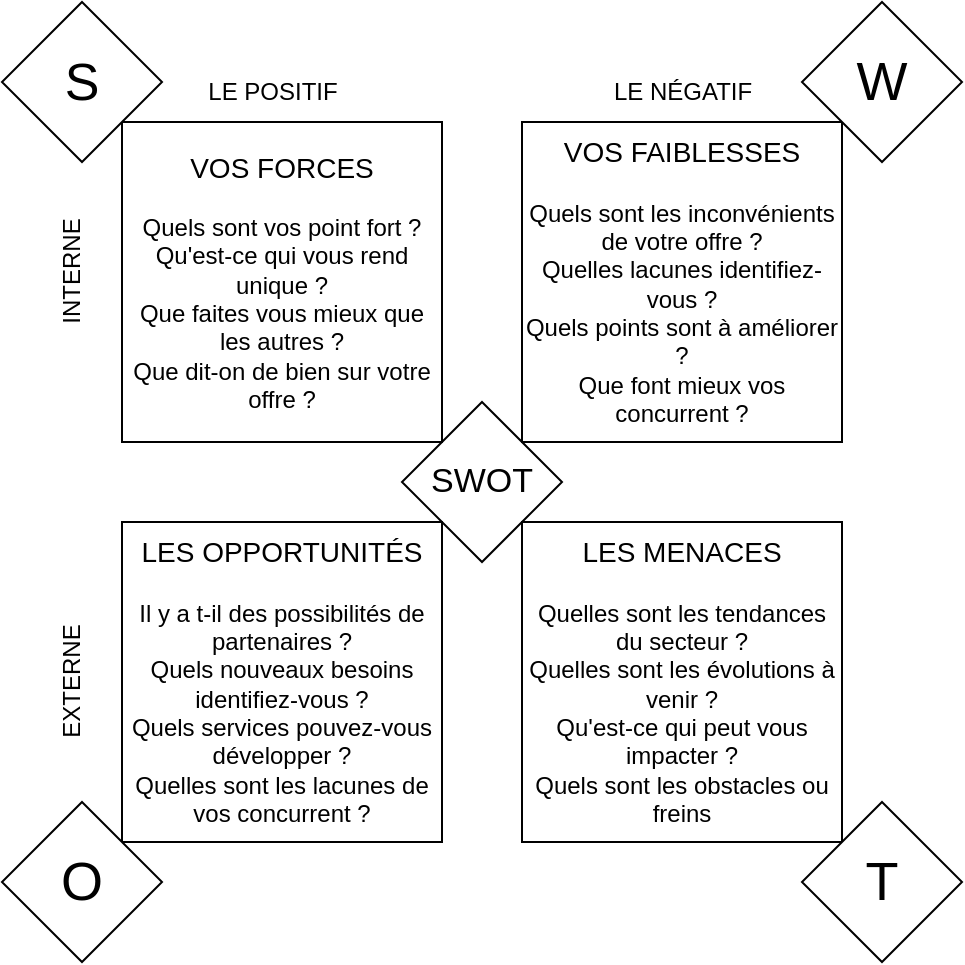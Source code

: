 <mxfile>
    <diagram id="plJMdCocybJatWcdmLVI" name="Page-1">
        <mxGraphModel dx="896" dy="604" grid="1" gridSize="10" guides="1" tooltips="1" connect="1" arrows="1" fold="1" page="1" pageScale="1" pageWidth="850" pageHeight="1100" math="0" shadow="0">
            <root>
                <mxCell id="0"/>
                <mxCell id="1" parent="0"/>
                <mxCell id="2" value="&lt;font style=&quot;font-size: 17px;&quot;&gt;SWOT&lt;/font&gt;" style="rhombus;whiteSpace=wrap;html=1;" vertex="1" parent="1">
                    <mxGeometry x="380" y="280" width="80" height="80" as="geometry"/>
                </mxCell>
                <mxCell id="3" value="&lt;font style=&quot;font-size: 14px;&quot;&gt;VOS FORCES&lt;/font&gt;&lt;br&gt;&lt;br&gt;Quels sont vos point fort ?&lt;br&gt;Qu'est-ce qui vous rend unique ?&lt;br&gt;Que faites vous mieux que les autres ?&lt;br&gt;Que dit-on de bien sur votre offre ?" style="whiteSpace=wrap;html=1;aspect=fixed;" vertex="1" parent="1">
                    <mxGeometry x="240" y="140" width="160" height="160" as="geometry"/>
                </mxCell>
                <mxCell id="4" value="&lt;font style=&quot;font-size: 14px;&quot;&gt;VOS FAIBLESSES&lt;/font&gt;&lt;br&gt;&lt;br&gt;Quels sont les inconvénients de votre offre ?&lt;br&gt;Quelles lacunes identifiez-vous ?&lt;br&gt;Quels points sont à améliorer ?&lt;br&gt;Que font mieux vos concurrent ?" style="whiteSpace=wrap;html=1;aspect=fixed;" vertex="1" parent="1">
                    <mxGeometry x="440" y="140" width="160" height="160" as="geometry"/>
                </mxCell>
                <mxCell id="5" value="&lt;font style=&quot;font-size: 14px;&quot;&gt;LES MENACES&lt;/font&gt;&lt;br&gt;&lt;br&gt;Quelles sont les tendances du secteur ?&lt;br&gt;Quelles sont les évolutions à venir ?&lt;br&gt;Qu'est-ce qui peut vous impacter ?&lt;br&gt;Quels sont les obstacles ou freins" style="whiteSpace=wrap;html=1;aspect=fixed;" vertex="1" parent="1">
                    <mxGeometry x="440" y="340" width="160" height="160" as="geometry"/>
                </mxCell>
                <mxCell id="6" value="&lt;font style=&quot;font-size: 14px;&quot;&gt;LES OPPORTUNITÉS&lt;/font&gt;&lt;br&gt;&lt;br&gt;Il y a t-il des possibilités de partenaires ?&lt;br&gt;Quels nouveaux besoins identifiez-vous ?&lt;br&gt;Quels services pouvez-vous développer ?&lt;br&gt;Quelles sont les lacunes de vos concurrent ?" style="whiteSpace=wrap;html=1;aspect=fixed;" vertex="1" parent="1">
                    <mxGeometry x="240" y="340" width="160" height="160" as="geometry"/>
                </mxCell>
                <mxCell id="7" value="LE POSITIF" style="text;html=1;align=center;verticalAlign=middle;resizable=0;points=[];autosize=1;strokeColor=none;fillColor=none;" vertex="1" parent="1">
                    <mxGeometry x="270" y="110" width="90" height="30" as="geometry"/>
                </mxCell>
                <mxCell id="8" value="LE NÉGATIF" style="text;html=1;align=center;verticalAlign=middle;resizable=0;points=[];autosize=1;strokeColor=none;fillColor=none;" vertex="1" parent="1">
                    <mxGeometry x="475" y="110" width="90" height="30" as="geometry"/>
                </mxCell>
                <mxCell id="9" value="INTERNE" style="text;html=1;align=center;verticalAlign=middle;resizable=0;points=[];autosize=1;strokeColor=none;fillColor=none;rotation=-90;" vertex="1" parent="1">
                    <mxGeometry x="175" y="200" width="80" height="30" as="geometry"/>
                </mxCell>
                <mxCell id="10" value="EXTERNE" style="text;html=1;align=center;verticalAlign=middle;resizable=0;points=[];autosize=1;strokeColor=none;fillColor=none;rotation=-90;" vertex="1" parent="1">
                    <mxGeometry x="175" y="405" width="80" height="30" as="geometry"/>
                </mxCell>
                <mxCell id="11" value="&lt;font style=&quot;font-size: 27px;&quot;&gt;O&lt;/font&gt;" style="rhombus;whiteSpace=wrap;html=1;" vertex="1" parent="1">
                    <mxGeometry x="180" y="480" width="80" height="80" as="geometry"/>
                </mxCell>
                <mxCell id="12" value="&lt;font style=&quot;font-size: 27px;&quot;&gt;T&lt;/font&gt;" style="rhombus;whiteSpace=wrap;html=1;" vertex="1" parent="1">
                    <mxGeometry x="580" y="480" width="80" height="80" as="geometry"/>
                </mxCell>
                <mxCell id="13" value="&lt;font style=&quot;font-size: 27px;&quot;&gt;W&lt;/font&gt;" style="rhombus;whiteSpace=wrap;html=1;" vertex="1" parent="1">
                    <mxGeometry x="580" y="80" width="80" height="80" as="geometry"/>
                </mxCell>
                <mxCell id="14" value="&lt;font style=&quot;font-size: 26px;&quot;&gt;S&lt;/font&gt;" style="rhombus;whiteSpace=wrap;html=1;" vertex="1" parent="1">
                    <mxGeometry x="180" y="80" width="80" height="80" as="geometry"/>
                </mxCell>
            </root>
        </mxGraphModel>
    </diagram>
</mxfile>